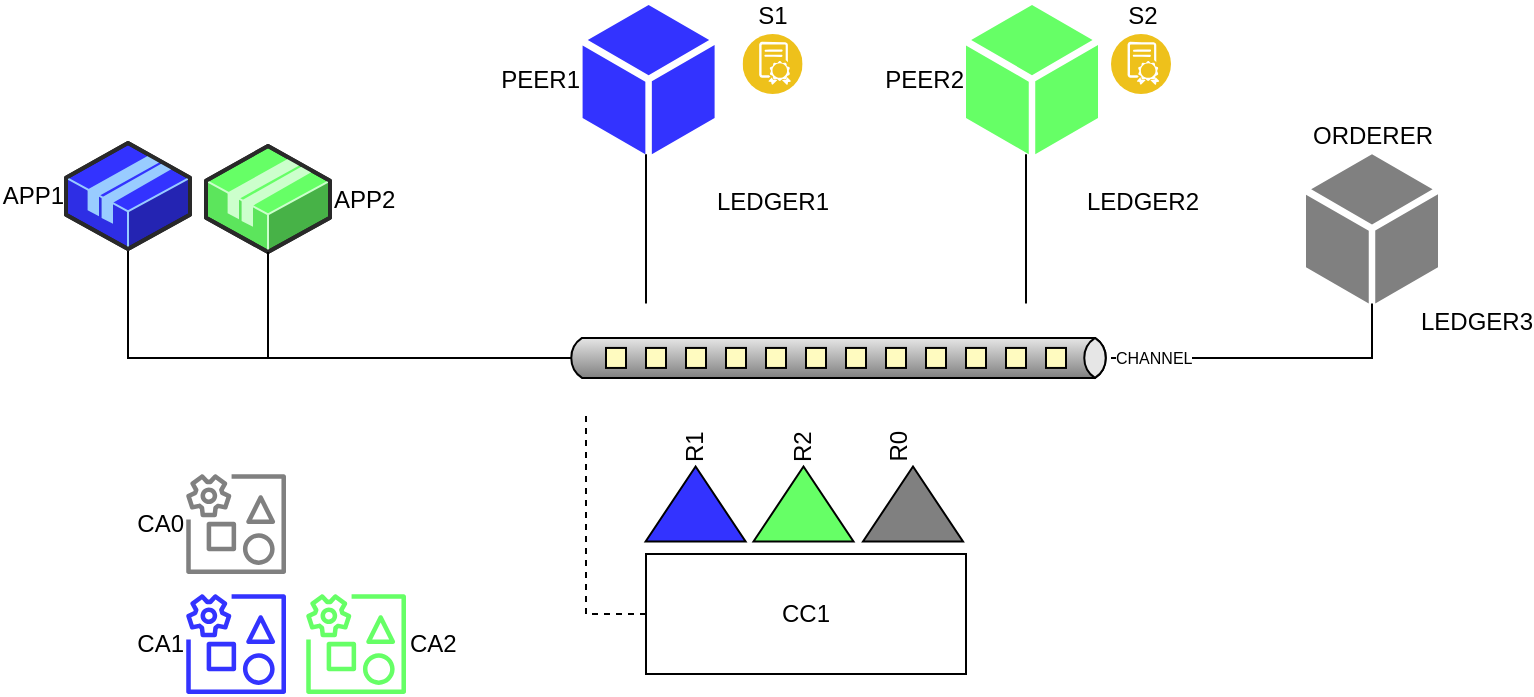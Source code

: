 <mxfile version="22.1.3" type="github">
  <diagram name="Página-1" id="wJtltuoZoTGgqdT_OP7u">
    <mxGraphModel dx="1941" dy="536" grid="1" gridSize="10" guides="1" tooltips="1" connect="1" arrows="1" fold="1" page="1" pageScale="1" pageWidth="827" pageHeight="1169" math="0" shadow="0">
      <root>
        <mxCell id="0" />
        <mxCell id="1" parent="0" />
        <mxCell id="GWzE49c85Pe6SGVg7AvQ-38" style="edgeStyle=orthogonalEdgeStyle;rounded=0;orthogonalLoop=1;jettySize=auto;html=1;endArrow=none;endFill=0;" parent="1" source="GWzE49c85Pe6SGVg7AvQ-1" target="GWzE49c85Pe6SGVg7AvQ-29" edge="1">
          <mxGeometry relative="1" as="geometry">
            <Array as="points">
              <mxPoint x="-121" y="182" />
            </Array>
          </mxGeometry>
        </mxCell>
        <mxCell id="GWzE49c85Pe6SGVg7AvQ-1" value="CHANNEL" style="strokeWidth=1;outlineConnect=0;dashed=0;align=left;html=1;fontSize=8;shape=mxgraph.eip.dataChannel;verticalLabelPosition=middle;labelBackgroundColor=#ffffff;verticalAlign=middle;gradientColor=default;gradientDirection=south;fillColor=default;labelPosition=right;" parent="1" vertex="1">
          <mxGeometry x="-524" y="154.72" width="272.5" height="54.5" as="geometry" />
        </mxCell>
        <mxCell id="GWzE49c85Pe6SGVg7AvQ-4" value="S1" style="image;aspect=fixed;perimeter=ellipsePerimeter;html=1;align=center;shadow=0;dashed=0;fontColor=#000000;labelBackgroundColor=default;fontSize=12;spacingTop=3;image=img/lib/ibm/blockchain/smart_contract.svg;labelPosition=center;verticalLabelPosition=top;verticalAlign=bottom;" parent="1" vertex="1">
          <mxGeometry x="-435.7" y="20" width="30" height="30" as="geometry" />
        </mxCell>
        <mxCell id="GWzE49c85Pe6SGVg7AvQ-9" value="&lt;div&gt;LEDGER1&lt;/div&gt;&lt;div&gt;&lt;br&gt;&lt;/div&gt;" style="shape=image;html=1;verticalAlign=top;verticalLabelPosition=bottom;labelBackgroundColor=#ffffff;imageAspect=0;aspect=fixed;image=https://cdn1.iconfinder.com/data/icons/100-basic-for-user-interface/32/81-book-128.png" parent="1" vertex="1">
          <mxGeometry x="-435.7" y="60" width="30" height="30" as="geometry" />
        </mxCell>
        <mxCell id="GWzE49c85Pe6SGVg7AvQ-35" style="edgeStyle=orthogonalEdgeStyle;rounded=0;orthogonalLoop=1;jettySize=auto;html=1;entryX=0;entryY=0.5;entryDx=2.7;entryDy=0;entryPerimeter=0;endArrow=none;endFill=0;" parent="1" source="GWzE49c85Pe6SGVg7AvQ-10" target="GWzE49c85Pe6SGVg7AvQ-1" edge="1">
          <mxGeometry relative="1" as="geometry">
            <mxPoint x="-743" y="190.0" as="targetPoint" />
            <Array as="points">
              <mxPoint x="-743" y="182" />
            </Array>
          </mxGeometry>
        </mxCell>
        <mxCell id="GWzE49c85Pe6SGVg7AvQ-10" value="APP1" style="verticalLabelPosition=middle;html=1;verticalAlign=middle;strokeWidth=1;align=right;outlineConnect=0;dashed=0;outlineConnect=0;shape=mxgraph.aws3d.application2;fillColor=#3333FF;strokeColor=#99CCFF;aspect=fixed;labelPosition=left;" parent="1" vertex="1">
          <mxGeometry x="-774" y="74.5" width="62" height="53" as="geometry" />
        </mxCell>
        <mxCell id="GWzE49c85Pe6SGVg7AvQ-11" value="APP2" style="verticalLabelPosition=middle;html=1;verticalAlign=middle;strokeWidth=1;align=left;outlineConnect=0;dashed=0;outlineConnect=0;shape=mxgraph.aws3d.application2;fillColor=#66FF66;strokeColor=#CCFFCC;aspect=fixed;labelPosition=right;" parent="1" vertex="1">
          <mxGeometry x="-704" y="76" width="62" height="53" as="geometry" />
        </mxCell>
        <mxCell id="GWzE49c85Pe6SGVg7AvQ-15" value="CA2" style="sketch=0;outlineConnect=0;fillColor=#66FF66;strokeColor=#82b366;dashed=0;verticalLabelPosition=middle;verticalAlign=middle;align=left;html=1;fontSize=12;fontStyle=0;aspect=fixed;pointerEvents=1;shape=mxgraph.aws4.organizations_management_account2;rotation=0;labelPosition=right;" parent="1" vertex="1">
          <mxGeometry x="-654" y="300" width="50" height="50" as="geometry" />
        </mxCell>
        <mxCell id="GWzE49c85Pe6SGVg7AvQ-16" value="CA1" style="sketch=0;outlineConnect=0;fillColor=#3333FF;strokeColor=#9673a6;dashed=0;verticalLabelPosition=middle;verticalAlign=middle;align=right;html=1;fontSize=12;fontStyle=0;aspect=fixed;pointerEvents=1;shape=mxgraph.aws4.organizations_management_account2;rotation=0;labelPosition=left;" parent="1" vertex="1">
          <mxGeometry x="-714" y="300" width="50" height="50" as="geometry" />
        </mxCell>
        <mxCell id="GWzE49c85Pe6SGVg7AvQ-17" value="CA0" style="sketch=0;outlineConnect=0;dashed=0;verticalLabelPosition=middle;verticalAlign=middle;align=right;html=1;fontSize=12;fontStyle=0;aspect=fixed;pointerEvents=1;shape=mxgraph.aws4.organizations_management_account2;fillColor=#808080;strokeColor=#d79b00;rotation=0;labelPosition=left;" parent="1" vertex="1">
          <mxGeometry x="-714" y="240" width="50" height="50" as="geometry" />
        </mxCell>
        <mxCell id="GWzE49c85Pe6SGVg7AvQ-18" value="&lt;div&gt;R0&lt;/div&gt;&lt;div&gt;&lt;br&gt;&lt;/div&gt;" style="triangle;whiteSpace=wrap;html=1;rotation=-90;fillColor=#808080;labelPosition=right;verticalLabelPosition=middle;align=left;verticalAlign=middle;" parent="1" vertex="1">
          <mxGeometry x="-369.25" y="230" width="37.5" height="50" as="geometry" />
        </mxCell>
        <mxCell id="GWzE49c85Pe6SGVg7AvQ-19" value="R2" style="triangle;whiteSpace=wrap;html=1;rotation=-90;labelPosition=right;verticalLabelPosition=middle;align=left;verticalAlign=middle;fillColor=#66FF66;" parent="1" vertex="1">
          <mxGeometry x="-424" y="230" width="37.5" height="50" as="geometry" />
        </mxCell>
        <mxCell id="GWzE49c85Pe6SGVg7AvQ-20" value="R1" style="triangle;whiteSpace=wrap;html=1;rotation=-90;fillColor=#3333FF;labelPosition=right;verticalLabelPosition=middle;align=left;verticalAlign=middle;textDirection=ltr;" parent="1" vertex="1">
          <mxGeometry x="-477.95" y="230" width="37.5" height="50" as="geometry" />
        </mxCell>
        <mxCell id="GWzE49c85Pe6SGVg7AvQ-27" value="PEER1" style="sketch=0;pointerEvents=1;shadow=0;dashed=0;html=1;strokeColor=none;fillColor=#3333FF;labelPosition=left;verticalLabelPosition=middle;verticalAlign=middle;outlineConnect=0;align=right;shape=mxgraph.office.concepts.node_generic;" parent="1" vertex="1">
          <mxGeometry x="-515.7" y="5.5" width="66" height="74.61" as="geometry" />
        </mxCell>
        <mxCell id="GWzE49c85Pe6SGVg7AvQ-29" value="ORDERER" style="sketch=0;pointerEvents=1;shadow=0;dashed=0;html=1;strokeColor=none;fillColor=#808080;labelPosition=center;verticalLabelPosition=top;verticalAlign=bottom;outlineConnect=0;align=center;shape=mxgraph.office.concepts.node_generic;" parent="1" vertex="1">
          <mxGeometry x="-154" y="80.11" width="66" height="74.61" as="geometry" />
        </mxCell>
        <mxCell id="GWzE49c85Pe6SGVg7AvQ-30" value="PEER2" style="sketch=0;pointerEvents=1;shadow=0;dashed=0;html=1;strokeColor=none;fillColor=#66FF66;labelPosition=left;verticalLabelPosition=middle;verticalAlign=middle;outlineConnect=0;align=right;shape=mxgraph.office.concepts.node_generic;" parent="1" vertex="1">
          <mxGeometry x="-324" y="5.5" width="66" height="74.61" as="geometry" />
        </mxCell>
        <mxCell id="GWzE49c85Pe6SGVg7AvQ-32" value="CC1" style="rounded=0;whiteSpace=wrap;html=1;" parent="1" vertex="1">
          <mxGeometry x="-484" y="280" width="160" height="60" as="geometry" />
        </mxCell>
        <mxCell id="GWzE49c85Pe6SGVg7AvQ-36" style="edgeStyle=orthogonalEdgeStyle;rounded=0;orthogonalLoop=1;jettySize=auto;html=1;entryX=0;entryY=0.5;entryDx=2.7;entryDy=0;entryPerimeter=0;endArrow=none;endFill=0;" parent="1" source="GWzE49c85Pe6SGVg7AvQ-11" target="GWzE49c85Pe6SGVg7AvQ-1" edge="1">
          <mxGeometry relative="1" as="geometry">
            <Array as="points">
              <mxPoint x="-673" y="182" />
            </Array>
          </mxGeometry>
        </mxCell>
        <mxCell id="GWzE49c85Pe6SGVg7AvQ-40" style="edgeStyle=orthogonalEdgeStyle;rounded=0;orthogonalLoop=1;jettySize=auto;html=1;entryX=0;entryY=0;entryDx=40;entryDy=0;entryPerimeter=0;endArrow=none;endFill=0;" parent="1" source="GWzE49c85Pe6SGVg7AvQ-27" target="GWzE49c85Pe6SGVg7AvQ-1" edge="1">
          <mxGeometry relative="1" as="geometry">
            <Array as="points">
              <mxPoint x="-484" y="100" />
              <mxPoint x="-484" y="100" />
            </Array>
          </mxGeometry>
        </mxCell>
        <mxCell id="GWzE49c85Pe6SGVg7AvQ-42" style="edgeStyle=orthogonalEdgeStyle;rounded=0;orthogonalLoop=1;jettySize=auto;html=1;exitX=0;exitY=0.5;exitDx=0;exitDy=0;entryX=0;entryY=1;entryDx=10;entryDy=0;entryPerimeter=0;endArrow=none;endFill=0;dashed=1;" parent="1" source="GWzE49c85Pe6SGVg7AvQ-32" target="GWzE49c85Pe6SGVg7AvQ-1" edge="1">
          <mxGeometry relative="1" as="geometry">
            <Array as="points">
              <mxPoint x="-514" y="310" />
            </Array>
          </mxGeometry>
        </mxCell>
        <mxCell id="GWzE49c85Pe6SGVg7AvQ-44" style="edgeStyle=orthogonalEdgeStyle;rounded=0;orthogonalLoop=1;jettySize=auto;html=1;entryX=0;entryY=0;entryDx=230;entryDy=0;entryPerimeter=0;endArrow=none;endFill=0;" parent="1" source="GWzE49c85Pe6SGVg7AvQ-30" target="GWzE49c85Pe6SGVg7AvQ-1" edge="1">
          <mxGeometry relative="1" as="geometry">
            <Array as="points">
              <mxPoint x="-294" y="110" />
              <mxPoint x="-294" y="110" />
            </Array>
          </mxGeometry>
        </mxCell>
        <mxCell id="GWzE49c85Pe6SGVg7AvQ-47" value="S2" style="image;aspect=fixed;perimeter=ellipsePerimeter;html=1;align=center;shadow=0;dashed=0;fontColor=#000000;labelBackgroundColor=default;fontSize=12;spacingTop=3;image=img/lib/ibm/blockchain/smart_contract.svg;labelPosition=center;verticalLabelPosition=top;verticalAlign=bottom;" parent="1" vertex="1">
          <mxGeometry x="-251.5" y="20" width="30" height="30" as="geometry" />
        </mxCell>
        <mxCell id="GWzE49c85Pe6SGVg7AvQ-48" value="&lt;div&gt;LEDGER2&lt;/div&gt;&lt;div&gt;&lt;br&gt;&lt;/div&gt;" style="shape=image;html=1;verticalAlign=top;verticalLabelPosition=bottom;labelBackgroundColor=#ffffff;imageAspect=0;aspect=fixed;image=https://cdn1.iconfinder.com/data/icons/100-basic-for-user-interface/32/81-book-128.png" parent="1" vertex="1">
          <mxGeometry x="-251.5" y="60" width="30" height="30" as="geometry" />
        </mxCell>
        <mxCell id="GWzE49c85Pe6SGVg7AvQ-51" value="&lt;div&gt;LEDGER3&lt;/div&gt;&lt;div&gt;&lt;br&gt;&lt;/div&gt;" style="shape=image;html=1;verticalAlign=top;verticalLabelPosition=bottom;labelBackgroundColor=#ffffff;imageAspect=0;aspect=fixed;image=https://cdn1.iconfinder.com/data/icons/100-basic-for-user-interface/32/81-book-128.png" parent="1" vertex="1">
          <mxGeometry x="-84" y="120" width="30" height="30" as="geometry" />
        </mxCell>
      </root>
    </mxGraphModel>
  </diagram>
</mxfile>
